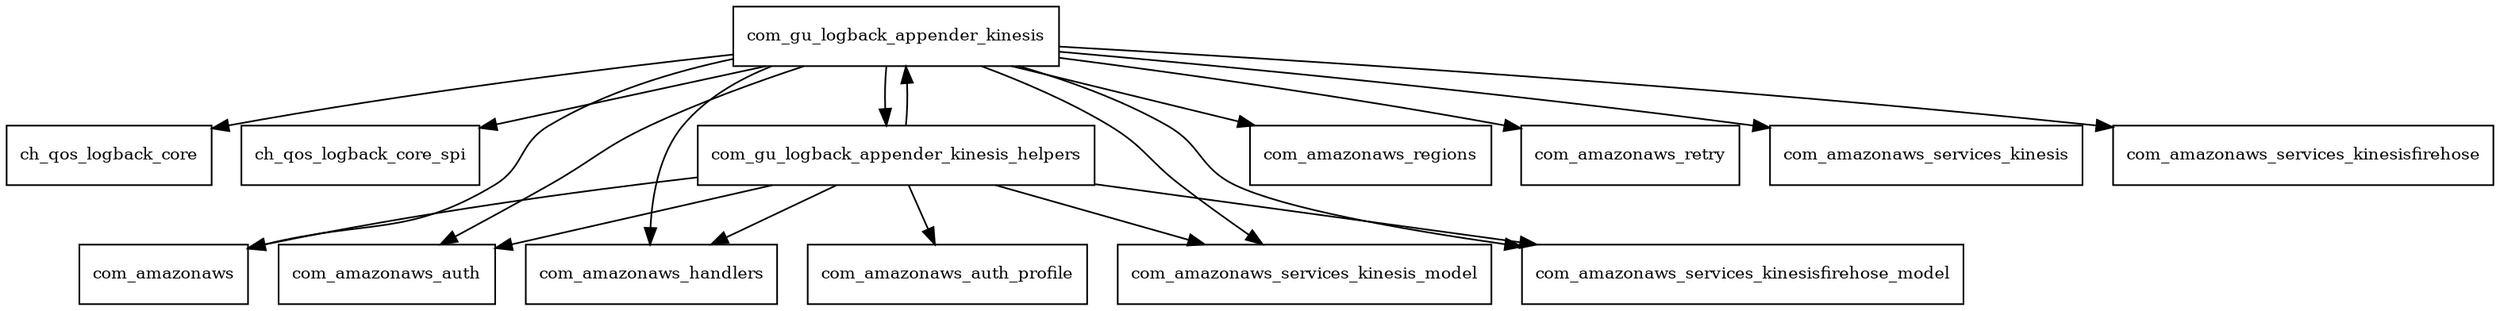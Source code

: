 digraph kinesis_logback_appender_1_4_2_package_dependencies {
  node [shape = box, fontsize=10.0];
  com_gu_logback_appender_kinesis -> ch_qos_logback_core;
  com_gu_logback_appender_kinesis -> ch_qos_logback_core_spi;
  com_gu_logback_appender_kinesis -> com_amazonaws;
  com_gu_logback_appender_kinesis -> com_amazonaws_auth;
  com_gu_logback_appender_kinesis -> com_amazonaws_handlers;
  com_gu_logback_appender_kinesis -> com_amazonaws_regions;
  com_gu_logback_appender_kinesis -> com_amazonaws_retry;
  com_gu_logback_appender_kinesis -> com_amazonaws_services_kinesis;
  com_gu_logback_appender_kinesis -> com_amazonaws_services_kinesis_model;
  com_gu_logback_appender_kinesis -> com_amazonaws_services_kinesisfirehose;
  com_gu_logback_appender_kinesis -> com_amazonaws_services_kinesisfirehose_model;
  com_gu_logback_appender_kinesis -> com_gu_logback_appender_kinesis_helpers;
  com_gu_logback_appender_kinesis_helpers -> com_amazonaws;
  com_gu_logback_appender_kinesis_helpers -> com_amazonaws_auth;
  com_gu_logback_appender_kinesis_helpers -> com_amazonaws_auth_profile;
  com_gu_logback_appender_kinesis_helpers -> com_amazonaws_handlers;
  com_gu_logback_appender_kinesis_helpers -> com_amazonaws_services_kinesis_model;
  com_gu_logback_appender_kinesis_helpers -> com_amazonaws_services_kinesisfirehose_model;
  com_gu_logback_appender_kinesis_helpers -> com_gu_logback_appender_kinesis;
}
